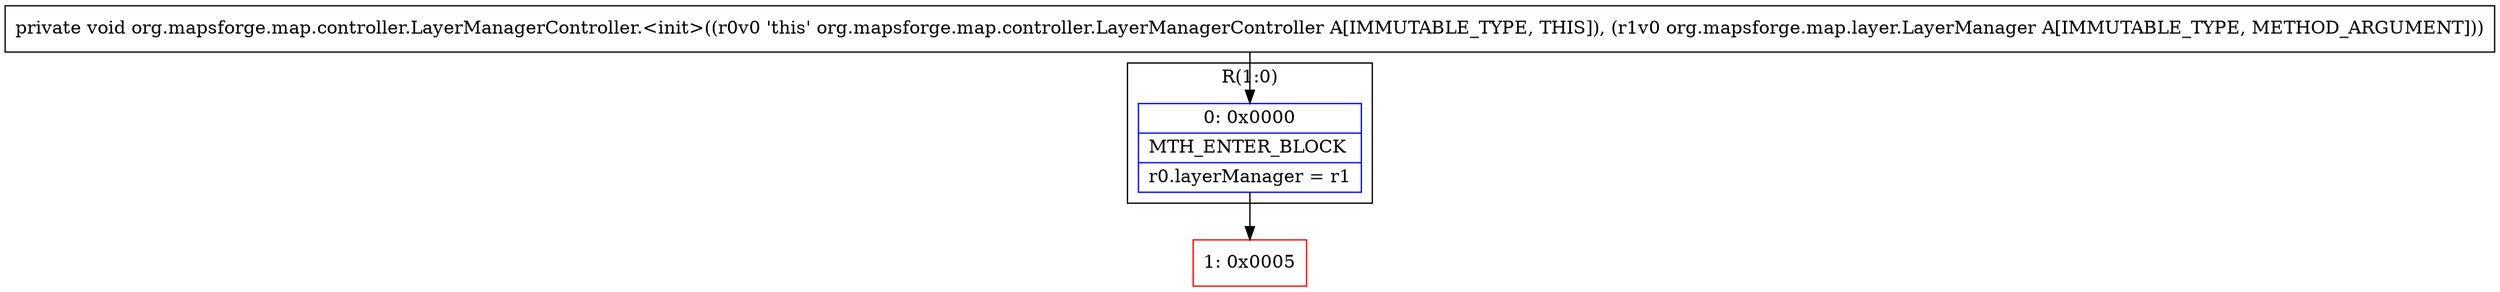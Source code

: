 digraph "CFG fororg.mapsforge.map.controller.LayerManagerController.\<init\>(Lorg\/mapsforge\/map\/layer\/LayerManager;)V" {
subgraph cluster_Region_1228738207 {
label = "R(1:0)";
node [shape=record,color=blue];
Node_0 [shape=record,label="{0\:\ 0x0000|MTH_ENTER_BLOCK\l|r0.layerManager = r1\l}"];
}
Node_1 [shape=record,color=red,label="{1\:\ 0x0005}"];
MethodNode[shape=record,label="{private void org.mapsforge.map.controller.LayerManagerController.\<init\>((r0v0 'this' org.mapsforge.map.controller.LayerManagerController A[IMMUTABLE_TYPE, THIS]), (r1v0 org.mapsforge.map.layer.LayerManager A[IMMUTABLE_TYPE, METHOD_ARGUMENT])) }"];
MethodNode -> Node_0;
Node_0 -> Node_1;
}

